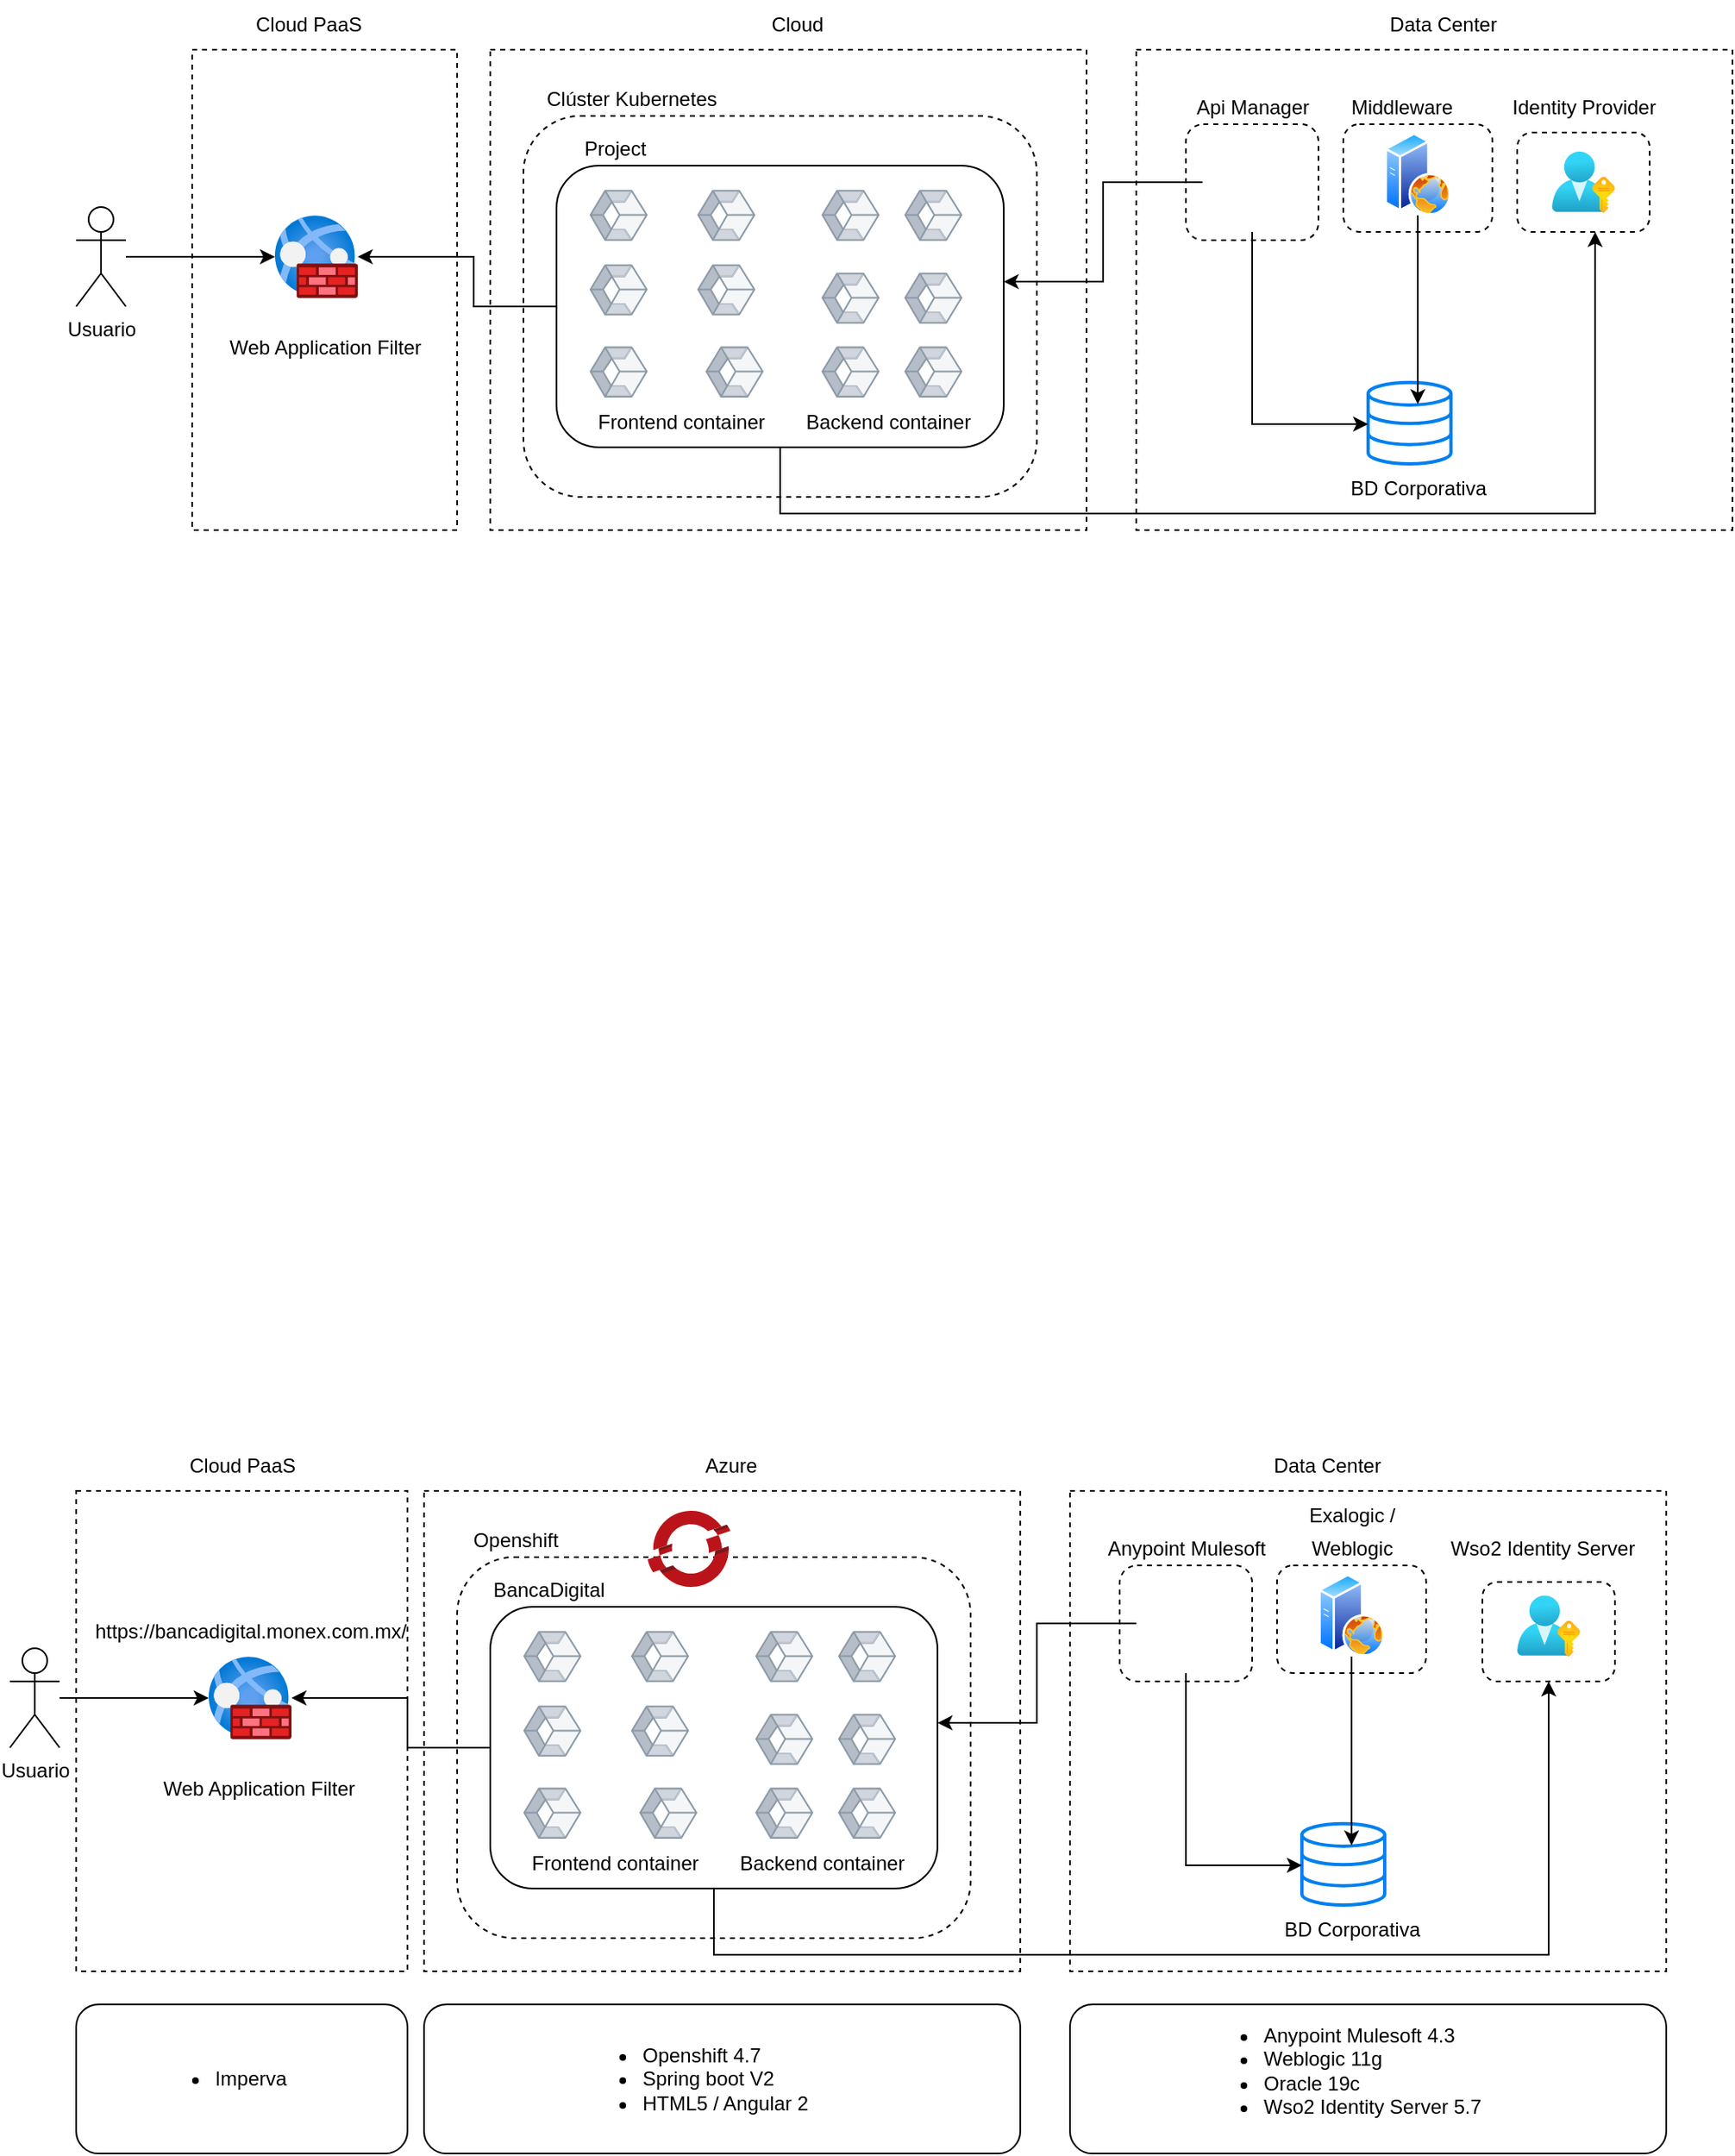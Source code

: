 <mxfile version="20.3.6" type="github">
  <diagram id="5sx0JKpwkeIpEaDB6d_M" name="Página-1">
    <mxGraphModel dx="782" dy="738" grid="1" gridSize="10" guides="1" tooltips="1" connect="1" arrows="1" fold="1" page="1" pageScale="1" pageWidth="1100" pageHeight="850" math="0" shadow="0">
      <root>
        <mxCell id="0" />
        <mxCell id="1" parent="0" />
        <mxCell id="AOJwUy35XkBBClN1Ieuf-7" value="" style="rounded=0;whiteSpace=wrap;html=1;dashed=1;" vertex="1" parent="1">
          <mxGeometry x="120" y="230" width="160" height="290" as="geometry" />
        </mxCell>
        <mxCell id="AOJwUy35XkBBClN1Ieuf-3" value="" style="aspect=fixed;html=1;points=[];align=center;image;fontSize=12;image=img/lib/azure2/networking/Web_Application_Firewall_Policies_WAF.svg;" vertex="1" parent="1">
          <mxGeometry x="170" y="330" width="50" height="50" as="geometry" />
        </mxCell>
        <mxCell id="AOJwUy35XkBBClN1Ieuf-5" style="edgeStyle=orthogonalEdgeStyle;rounded=0;orthogonalLoop=1;jettySize=auto;html=1;" edge="1" parent="1" source="AOJwUy35XkBBClN1Ieuf-4" target="AOJwUy35XkBBClN1Ieuf-3">
          <mxGeometry relative="1" as="geometry" />
        </mxCell>
        <mxCell id="AOJwUy35XkBBClN1Ieuf-4" value="Usuario" style="shape=umlActor;verticalLabelPosition=bottom;verticalAlign=top;html=1;outlineConnect=0;" vertex="1" parent="1">
          <mxGeometry x="50" y="325" width="30" height="60" as="geometry" />
        </mxCell>
        <mxCell id="AOJwUy35XkBBClN1Ieuf-6" value="Web Application Filter" style="text;html=1;align=center;verticalAlign=middle;resizable=0;points=[];autosize=1;strokeColor=none;fillColor=none;" vertex="1" parent="1">
          <mxGeometry x="130" y="395" width="140" height="30" as="geometry" />
        </mxCell>
        <mxCell id="AOJwUy35XkBBClN1Ieuf-9" value="" style="rounded=0;whiteSpace=wrap;html=1;dashed=1;" vertex="1" parent="1">
          <mxGeometry x="300" y="230" width="360" height="290" as="geometry" />
        </mxCell>
        <mxCell id="AOJwUy35XkBBClN1Ieuf-10" value="Cloud" style="text;html=1;align=center;verticalAlign=middle;resizable=0;points=[];autosize=1;strokeColor=none;fillColor=none;" vertex="1" parent="1">
          <mxGeometry x="460" y="200" width="50" height="30" as="geometry" />
        </mxCell>
        <mxCell id="AOJwUy35XkBBClN1Ieuf-11" value="" style="rounded=1;whiteSpace=wrap;html=1;dashed=1;" vertex="1" parent="1">
          <mxGeometry x="320" y="270" width="310" height="230" as="geometry" />
        </mxCell>
        <mxCell id="AOJwUy35XkBBClN1Ieuf-12" value="" style="rounded=0;whiteSpace=wrap;html=1;dashed=1;" vertex="1" parent="1">
          <mxGeometry x="690" y="230" width="360" height="290" as="geometry" />
        </mxCell>
        <mxCell id="AOJwUy35XkBBClN1Ieuf-13" value="Cloud PaaS" style="text;html=1;align=center;verticalAlign=middle;resizable=0;points=[];autosize=1;strokeColor=none;fillColor=none;" vertex="1" parent="1">
          <mxGeometry x="145" y="200" width="90" height="30" as="geometry" />
        </mxCell>
        <mxCell id="AOJwUy35XkBBClN1Ieuf-14" value="Data Center" style="text;html=1;align=center;verticalAlign=middle;resizable=0;points=[];autosize=1;strokeColor=none;fillColor=none;" vertex="1" parent="1">
          <mxGeometry x="830" y="200" width="90" height="30" as="geometry" />
        </mxCell>
        <mxCell id="AOJwUy35XkBBClN1Ieuf-15" value="" style="html=1;verticalLabelPosition=bottom;align=center;labelBackgroundColor=#ffffff;verticalAlign=top;strokeWidth=2;strokeColor=#0080F0;shadow=0;dashed=0;shape=mxgraph.ios7.icons.data;" vertex="1" parent="1">
          <mxGeometry x="830" y="430.9" width="50" height="49.1" as="geometry" />
        </mxCell>
        <mxCell id="AOJwUy35XkBBClN1Ieuf-16" value="BD Corporativa" style="text;html=1;align=center;verticalAlign=middle;resizable=0;points=[];autosize=1;strokeColor=none;fillColor=none;" vertex="1" parent="1">
          <mxGeometry x="805" y="480" width="110" height="30" as="geometry" />
        </mxCell>
        <mxCell id="AOJwUy35XkBBClN1Ieuf-19" value="" style="rounded=1;whiteSpace=wrap;html=1;dashed=1;" vertex="1" parent="1">
          <mxGeometry x="920" y="280" width="80" height="60" as="geometry" />
        </mxCell>
        <mxCell id="AOJwUy35XkBBClN1Ieuf-18" value="" style="aspect=fixed;html=1;points=[];align=center;image;fontSize=12;image=img/lib/azure2/azure_stack/User_Subscriptions.svg;dashed=1;" vertex="1" parent="1">
          <mxGeometry x="941" y="291.56" width="38" height="36.88" as="geometry" />
        </mxCell>
        <mxCell id="AOJwUy35XkBBClN1Ieuf-20" value="Identity Provider" style="text;html=1;align=center;verticalAlign=middle;resizable=0;points=[];autosize=1;strokeColor=none;fillColor=none;" vertex="1" parent="1">
          <mxGeometry x="905" y="250" width="110" height="30" as="geometry" />
        </mxCell>
        <mxCell id="AOJwUy35XkBBClN1Ieuf-21" value="" style="rounded=1;whiteSpace=wrap;html=1;dashed=1;" vertex="1" parent="1">
          <mxGeometry x="720" y="275" width="80" height="70" as="geometry" />
        </mxCell>
        <mxCell id="AOJwUy35XkBBClN1Ieuf-22" value="Api Manager" style="text;html=1;align=center;verticalAlign=middle;resizable=0;points=[];autosize=1;strokeColor=none;fillColor=none;" vertex="1" parent="1">
          <mxGeometry x="715" y="250" width="90" height="30" as="geometry" />
        </mxCell>
        <mxCell id="AOJwUy35XkBBClN1Ieuf-46" style="edgeStyle=orthogonalEdgeStyle;rounded=0;orthogonalLoop=1;jettySize=auto;html=1;" edge="1" parent="1" source="AOJwUy35XkBBClN1Ieuf-24" target="AOJwUy35XkBBClN1Ieuf-15">
          <mxGeometry relative="1" as="geometry">
            <Array as="points">
              <mxPoint x="760" y="456" />
            </Array>
          </mxGeometry>
        </mxCell>
        <mxCell id="AOJwUy35XkBBClN1Ieuf-48" style="edgeStyle=orthogonalEdgeStyle;rounded=0;orthogonalLoop=1;jettySize=auto;html=1;entryX=1;entryY=0.412;entryDx=0;entryDy=0;entryPerimeter=0;" edge="1" parent="1" source="AOJwUy35XkBBClN1Ieuf-24" target="AOJwUy35XkBBClN1Ieuf-30">
          <mxGeometry relative="1" as="geometry" />
        </mxCell>
        <mxCell id="AOJwUy35XkBBClN1Ieuf-24" value="" style="shape=image;verticalLabelPosition=bottom;labelBackgroundColor=default;verticalAlign=top;aspect=fixed;imageAspect=0;image=https://blogs.sap.com/wp-content/uploads/2018/08/API.png;" vertex="1" parent="1">
          <mxGeometry x="730" y="280" width="60" height="60" as="geometry" />
        </mxCell>
        <mxCell id="AOJwUy35XkBBClN1Ieuf-25" value="Clúster Kubernetes" style="text;html=1;align=center;verticalAlign=middle;resizable=0;points=[];autosize=1;strokeColor=none;fillColor=none;" vertex="1" parent="1">
          <mxGeometry x="320" y="245" width="130" height="30" as="geometry" />
        </mxCell>
        <mxCell id="AOJwUy35XkBBClN1Ieuf-27" value="" style="rounded=1;whiteSpace=wrap;html=1;dashed=1;" vertex="1" parent="1">
          <mxGeometry x="815" y="275" width="90" height="65" as="geometry" />
        </mxCell>
        <mxCell id="AOJwUy35XkBBClN1Ieuf-28" value="Middleware" style="text;html=1;align=center;verticalAlign=middle;resizable=0;points=[];autosize=1;strokeColor=none;fillColor=none;" vertex="1" parent="1">
          <mxGeometry x="810" y="250" width="80" height="30" as="geometry" />
        </mxCell>
        <mxCell id="AOJwUy35XkBBClN1Ieuf-47" style="edgeStyle=orthogonalEdgeStyle;rounded=0;orthogonalLoop=1;jettySize=auto;html=1;entryX=0.6;entryY=0.267;entryDx=0;entryDy=0;entryPerimeter=0;" edge="1" parent="1" source="AOJwUy35XkBBClN1Ieuf-29" target="AOJwUy35XkBBClN1Ieuf-15">
          <mxGeometry relative="1" as="geometry" />
        </mxCell>
        <mxCell id="AOJwUy35XkBBClN1Ieuf-29" value="" style="aspect=fixed;perimeter=ellipsePerimeter;html=1;align=center;shadow=0;dashed=0;spacingTop=3;image;image=img/lib/active_directory/web_server.svg;" vertex="1" parent="1">
          <mxGeometry x="840" y="280" width="40" height="50" as="geometry" />
        </mxCell>
        <mxCell id="AOJwUy35XkBBClN1Ieuf-52" style="edgeStyle=orthogonalEdgeStyle;rounded=0;orthogonalLoop=1;jettySize=auto;html=1;entryX=0.588;entryY=1;entryDx=0;entryDy=0;entryPerimeter=0;" edge="1" parent="1" source="AOJwUy35XkBBClN1Ieuf-30" target="AOJwUy35XkBBClN1Ieuf-19">
          <mxGeometry relative="1" as="geometry">
            <Array as="points">
              <mxPoint x="475" y="510" />
              <mxPoint x="967" y="510" />
            </Array>
          </mxGeometry>
        </mxCell>
        <mxCell id="AOJwUy35XkBBClN1Ieuf-30" value="" style="rounded=1;whiteSpace=wrap;html=1;" vertex="1" parent="1">
          <mxGeometry x="340" y="300" width="270" height="170" as="geometry" />
        </mxCell>
        <mxCell id="AOJwUy35XkBBClN1Ieuf-31" value="Project" style="text;html=1;align=center;verticalAlign=middle;resizable=0;points=[];autosize=1;strokeColor=none;fillColor=none;" vertex="1" parent="1">
          <mxGeometry x="345" y="275" width="60" height="30" as="geometry" />
        </mxCell>
        <mxCell id="AOJwUy35XkBBClN1Ieuf-32" value="" style="aspect=fixed;perimeter=ellipsePerimeter;html=1;align=center;fontSize=12;verticalAlign=top;fontColor=#364149;shadow=0;dashed=0;image;image=img/lib/cumulus/container.svg;" vertex="1" parent="1">
          <mxGeometry x="360" y="314.45" width="35" height="31.12" as="geometry" />
        </mxCell>
        <mxCell id="AOJwUy35XkBBClN1Ieuf-33" value="" style="aspect=fixed;perimeter=ellipsePerimeter;html=1;align=center;fontSize=12;verticalAlign=top;fontColor=#364149;shadow=0;dashed=0;image;image=img/lib/cumulus/container.svg;" vertex="1" parent="1">
          <mxGeometry x="360" y="359.44" width="35" height="31.12" as="geometry" />
        </mxCell>
        <mxCell id="AOJwUy35XkBBClN1Ieuf-34" value="" style="aspect=fixed;perimeter=ellipsePerimeter;html=1;align=center;fontSize=12;verticalAlign=top;fontColor=#364149;shadow=0;dashed=0;image;image=img/lib/cumulus/container.svg;" vertex="1" parent="1">
          <mxGeometry x="425" y="314.45" width="35" height="31.12" as="geometry" />
        </mxCell>
        <mxCell id="AOJwUy35XkBBClN1Ieuf-35" value="" style="aspect=fixed;perimeter=ellipsePerimeter;html=1;align=center;fontSize=12;verticalAlign=top;fontColor=#364149;shadow=0;dashed=0;image;image=img/lib/cumulus/container.svg;" vertex="1" parent="1">
          <mxGeometry x="425" y="359.44" width="35" height="31.12" as="geometry" />
        </mxCell>
        <mxCell id="AOJwUy35XkBBClN1Ieuf-36" value="" style="aspect=fixed;perimeter=ellipsePerimeter;html=1;align=center;fontSize=12;verticalAlign=top;fontColor=#364149;shadow=0;dashed=0;image;image=img/lib/cumulus/container.svg;" vertex="1" parent="1">
          <mxGeometry x="360" y="409" width="35" height="31.12" as="geometry" />
        </mxCell>
        <mxCell id="AOJwUy35XkBBClN1Ieuf-37" value="" style="aspect=fixed;perimeter=ellipsePerimeter;html=1;align=center;fontSize=12;verticalAlign=top;fontColor=#364149;shadow=0;dashed=0;image;image=img/lib/cumulus/container.svg;" vertex="1" parent="1">
          <mxGeometry x="430" y="409" width="35" height="31.12" as="geometry" />
        </mxCell>
        <mxCell id="AOJwUy35XkBBClN1Ieuf-38" value="" style="aspect=fixed;perimeter=ellipsePerimeter;html=1;align=center;fontSize=12;verticalAlign=top;fontColor=#364149;shadow=0;dashed=0;image;image=img/lib/cumulus/container.svg;" vertex="1" parent="1">
          <mxGeometry x="500" y="314.45" width="35" height="31.12" as="geometry" />
        </mxCell>
        <mxCell id="AOJwUy35XkBBClN1Ieuf-39" value="" style="aspect=fixed;perimeter=ellipsePerimeter;html=1;align=center;fontSize=12;verticalAlign=top;fontColor=#364149;shadow=0;dashed=0;image;image=img/lib/cumulus/container.svg;" vertex="1" parent="1">
          <mxGeometry x="500" y="364.44" width="35" height="31.12" as="geometry" />
        </mxCell>
        <mxCell id="AOJwUy35XkBBClN1Ieuf-40" value="" style="aspect=fixed;perimeter=ellipsePerimeter;html=1;align=center;fontSize=12;verticalAlign=top;fontColor=#364149;shadow=0;dashed=0;image;image=img/lib/cumulus/container.svg;" vertex="1" parent="1">
          <mxGeometry x="500" y="409" width="35" height="31.12" as="geometry" />
        </mxCell>
        <mxCell id="AOJwUy35XkBBClN1Ieuf-41" value="" style="aspect=fixed;perimeter=ellipsePerimeter;html=1;align=center;fontSize=12;verticalAlign=top;fontColor=#364149;shadow=0;dashed=0;image;image=img/lib/cumulus/container.svg;" vertex="1" parent="1">
          <mxGeometry x="550" y="314.45" width="35" height="31.12" as="geometry" />
        </mxCell>
        <mxCell id="AOJwUy35XkBBClN1Ieuf-42" value="" style="aspect=fixed;perimeter=ellipsePerimeter;html=1;align=center;fontSize=12;verticalAlign=top;fontColor=#364149;shadow=0;dashed=0;image;image=img/lib/cumulus/container.svg;" vertex="1" parent="1">
          <mxGeometry x="550" y="364.44" width="35" height="31.12" as="geometry" />
        </mxCell>
        <mxCell id="AOJwUy35XkBBClN1Ieuf-43" value="" style="aspect=fixed;perimeter=ellipsePerimeter;html=1;align=center;fontSize=12;verticalAlign=top;fontColor=#364149;shadow=0;dashed=0;image;image=img/lib/cumulus/container.svg;" vertex="1" parent="1">
          <mxGeometry x="550" y="409" width="35" height="31.12" as="geometry" />
        </mxCell>
        <mxCell id="AOJwUy35XkBBClN1Ieuf-44" value="Frontend container" style="text;html=1;align=center;verticalAlign=middle;resizable=0;points=[];autosize=1;strokeColor=none;fillColor=none;" vertex="1" parent="1">
          <mxGeometry x="355" y="440.12" width="120" height="30" as="geometry" />
        </mxCell>
        <mxCell id="AOJwUy35XkBBClN1Ieuf-45" value="Backend container" style="text;html=1;align=center;verticalAlign=middle;resizable=0;points=[];autosize=1;strokeColor=none;fillColor=none;" vertex="1" parent="1">
          <mxGeometry x="480" y="440.45" width="120" height="30" as="geometry" />
        </mxCell>
        <mxCell id="AOJwUy35XkBBClN1Ieuf-50" style="edgeStyle=orthogonalEdgeStyle;rounded=0;orthogonalLoop=1;jettySize=auto;html=1;exitX=0;exitY=0.5;exitDx=0;exitDy=0;" edge="1" parent="1" source="AOJwUy35XkBBClN1Ieuf-30" target="AOJwUy35XkBBClN1Ieuf-3">
          <mxGeometry relative="1" as="geometry">
            <Array as="points">
              <mxPoint x="290" y="385" />
              <mxPoint x="290" y="355" />
            </Array>
          </mxGeometry>
        </mxCell>
        <mxCell id="AOJwUy35XkBBClN1Ieuf-53" value="" style="rounded=0;whiteSpace=wrap;html=1;dashed=1;" vertex="1" parent="1">
          <mxGeometry x="50" y="1100" width="200" height="290" as="geometry" />
        </mxCell>
        <mxCell id="AOJwUy35XkBBClN1Ieuf-54" value="" style="aspect=fixed;html=1;points=[];align=center;image;fontSize=12;image=img/lib/azure2/networking/Web_Application_Firewall_Policies_WAF.svg;" vertex="1" parent="1">
          <mxGeometry x="130" y="1200" width="50" height="50" as="geometry" />
        </mxCell>
        <mxCell id="AOJwUy35XkBBClN1Ieuf-55" style="edgeStyle=orthogonalEdgeStyle;rounded=0;orthogonalLoop=1;jettySize=auto;html=1;" edge="1" parent="1" source="AOJwUy35XkBBClN1Ieuf-56" target="AOJwUy35XkBBClN1Ieuf-54">
          <mxGeometry relative="1" as="geometry" />
        </mxCell>
        <mxCell id="AOJwUy35XkBBClN1Ieuf-56" value="Usuario" style="shape=umlActor;verticalLabelPosition=bottom;verticalAlign=top;html=1;outlineConnect=0;" vertex="1" parent="1">
          <mxGeometry x="10" y="1195" width="30" height="60" as="geometry" />
        </mxCell>
        <mxCell id="AOJwUy35XkBBClN1Ieuf-57" value="Web Application Filter" style="text;html=1;align=center;verticalAlign=middle;resizable=0;points=[];autosize=1;strokeColor=none;fillColor=none;" vertex="1" parent="1">
          <mxGeometry x="90" y="1265" width="140" height="30" as="geometry" />
        </mxCell>
        <mxCell id="AOJwUy35XkBBClN1Ieuf-58" value="" style="rounded=0;whiteSpace=wrap;html=1;dashed=1;" vertex="1" parent="1">
          <mxGeometry x="260" y="1100" width="360" height="290" as="geometry" />
        </mxCell>
        <mxCell id="AOJwUy35XkBBClN1Ieuf-59" value="Azure" style="text;html=1;align=center;verticalAlign=middle;resizable=0;points=[];autosize=1;strokeColor=none;fillColor=none;" vertex="1" parent="1">
          <mxGeometry x="420" y="1070" width="50" height="30" as="geometry" />
        </mxCell>
        <mxCell id="AOJwUy35XkBBClN1Ieuf-60" value="" style="rounded=1;whiteSpace=wrap;html=1;dashed=1;" vertex="1" parent="1">
          <mxGeometry x="280" y="1140" width="310" height="230" as="geometry" />
        </mxCell>
        <mxCell id="AOJwUy35XkBBClN1Ieuf-61" value="" style="rounded=0;whiteSpace=wrap;html=1;dashed=1;" vertex="1" parent="1">
          <mxGeometry x="650" y="1100" width="360" height="290" as="geometry" />
        </mxCell>
        <mxCell id="AOJwUy35XkBBClN1Ieuf-62" value="Cloud PaaS" style="text;html=1;align=center;verticalAlign=middle;resizable=0;points=[];autosize=1;strokeColor=none;fillColor=none;" vertex="1" parent="1">
          <mxGeometry x="105" y="1070" width="90" height="30" as="geometry" />
        </mxCell>
        <mxCell id="AOJwUy35XkBBClN1Ieuf-63" value="Data Center" style="text;html=1;align=center;verticalAlign=middle;resizable=0;points=[];autosize=1;strokeColor=none;fillColor=none;" vertex="1" parent="1">
          <mxGeometry x="760" y="1070" width="90" height="30" as="geometry" />
        </mxCell>
        <mxCell id="AOJwUy35XkBBClN1Ieuf-64" value="" style="html=1;verticalLabelPosition=bottom;align=center;labelBackgroundColor=#ffffff;verticalAlign=top;strokeWidth=2;strokeColor=#0080F0;shadow=0;dashed=0;shape=mxgraph.ios7.icons.data;" vertex="1" parent="1">
          <mxGeometry x="790" y="1300.9" width="50" height="49.1" as="geometry" />
        </mxCell>
        <mxCell id="AOJwUy35XkBBClN1Ieuf-65" value="BD Corporativa" style="text;html=1;align=center;verticalAlign=middle;resizable=0;points=[];autosize=1;strokeColor=none;fillColor=none;" vertex="1" parent="1">
          <mxGeometry x="765" y="1350" width="110" height="30" as="geometry" />
        </mxCell>
        <mxCell id="AOJwUy35XkBBClN1Ieuf-66" value="" style="rounded=1;whiteSpace=wrap;html=1;dashed=1;" vertex="1" parent="1">
          <mxGeometry x="899" y="1155" width="80" height="60" as="geometry" />
        </mxCell>
        <mxCell id="AOJwUy35XkBBClN1Ieuf-67" value="" style="aspect=fixed;html=1;points=[];align=center;image;fontSize=12;image=img/lib/azure2/azure_stack/User_Subscriptions.svg;dashed=1;" vertex="1" parent="1">
          <mxGeometry x="920" y="1163.12" width="38" height="36.88" as="geometry" />
        </mxCell>
        <mxCell id="AOJwUy35XkBBClN1Ieuf-68" value="Wso2 Identity Server" style="text;html=1;align=center;verticalAlign=middle;resizable=0;points=[];autosize=1;strokeColor=none;fillColor=none;" vertex="1" parent="1">
          <mxGeometry x="870" y="1120" width="130" height="30" as="geometry" />
        </mxCell>
        <mxCell id="AOJwUy35XkBBClN1Ieuf-69" value="" style="rounded=1;whiteSpace=wrap;html=1;dashed=1;" vertex="1" parent="1">
          <mxGeometry x="680" y="1145" width="80" height="70" as="geometry" />
        </mxCell>
        <mxCell id="AOJwUy35XkBBClN1Ieuf-70" value="Anypoint Mulesoft" style="text;html=1;align=center;verticalAlign=middle;resizable=0;points=[];autosize=1;strokeColor=none;fillColor=none;" vertex="1" parent="1">
          <mxGeometry x="660" y="1120" width="120" height="30" as="geometry" />
        </mxCell>
        <mxCell id="AOJwUy35XkBBClN1Ieuf-71" style="edgeStyle=orthogonalEdgeStyle;rounded=0;orthogonalLoop=1;jettySize=auto;html=1;" edge="1" parent="1" source="AOJwUy35XkBBClN1Ieuf-73" target="AOJwUy35XkBBClN1Ieuf-64">
          <mxGeometry relative="1" as="geometry">
            <Array as="points">
              <mxPoint x="720" y="1326" />
            </Array>
          </mxGeometry>
        </mxCell>
        <mxCell id="AOJwUy35XkBBClN1Ieuf-72" style="edgeStyle=orthogonalEdgeStyle;rounded=0;orthogonalLoop=1;jettySize=auto;html=1;entryX=1;entryY=0.412;entryDx=0;entryDy=0;entryPerimeter=0;" edge="1" parent="1" source="AOJwUy35XkBBClN1Ieuf-73" target="AOJwUy35XkBBClN1Ieuf-80">
          <mxGeometry relative="1" as="geometry" />
        </mxCell>
        <mxCell id="AOJwUy35XkBBClN1Ieuf-73" value="" style="shape=image;verticalLabelPosition=bottom;labelBackgroundColor=default;verticalAlign=top;aspect=fixed;imageAspect=0;image=https://blogs.sap.com/wp-content/uploads/2018/08/API.png;" vertex="1" parent="1">
          <mxGeometry x="690" y="1150" width="60" height="60" as="geometry" />
        </mxCell>
        <mxCell id="AOJwUy35XkBBClN1Ieuf-74" value="Openshift" style="text;html=1;align=center;verticalAlign=middle;resizable=0;points=[];autosize=1;strokeColor=none;fillColor=none;" vertex="1" parent="1">
          <mxGeometry x="280" y="1115" width="70" height="30" as="geometry" />
        </mxCell>
        <mxCell id="AOJwUy35XkBBClN1Ieuf-75" value="" style="rounded=1;whiteSpace=wrap;html=1;dashed=1;" vertex="1" parent="1">
          <mxGeometry x="775" y="1145" width="90" height="65" as="geometry" />
        </mxCell>
        <mxCell id="AOJwUy35XkBBClN1Ieuf-76" value="Exalogic /" style="text;html=1;align=center;verticalAlign=middle;resizable=0;points=[];autosize=1;strokeColor=none;fillColor=none;" vertex="1" parent="1">
          <mxGeometry x="780" y="1100" width="80" height="30" as="geometry" />
        </mxCell>
        <mxCell id="AOJwUy35XkBBClN1Ieuf-77" style="edgeStyle=orthogonalEdgeStyle;rounded=0;orthogonalLoop=1;jettySize=auto;html=1;entryX=0.6;entryY=0.267;entryDx=0;entryDy=0;entryPerimeter=0;" edge="1" parent="1" source="AOJwUy35XkBBClN1Ieuf-78" target="AOJwUy35XkBBClN1Ieuf-64">
          <mxGeometry relative="1" as="geometry" />
        </mxCell>
        <mxCell id="AOJwUy35XkBBClN1Ieuf-78" value="" style="aspect=fixed;perimeter=ellipsePerimeter;html=1;align=center;shadow=0;dashed=0;spacingTop=3;image;image=img/lib/active_directory/web_server.svg;" vertex="1" parent="1">
          <mxGeometry x="800" y="1150" width="40" height="50" as="geometry" />
        </mxCell>
        <mxCell id="AOJwUy35XkBBClN1Ieuf-99" style="edgeStyle=orthogonalEdgeStyle;rounded=0;orthogonalLoop=1;jettySize=auto;html=1;entryX=0.5;entryY=1;entryDx=0;entryDy=0;" edge="1" parent="1" source="AOJwUy35XkBBClN1Ieuf-80" target="AOJwUy35XkBBClN1Ieuf-66">
          <mxGeometry relative="1" as="geometry">
            <Array as="points">
              <mxPoint x="435" y="1380" />
              <mxPoint x="939" y="1380" />
            </Array>
          </mxGeometry>
        </mxCell>
        <mxCell id="AOJwUy35XkBBClN1Ieuf-80" value="" style="rounded=1;whiteSpace=wrap;html=1;" vertex="1" parent="1">
          <mxGeometry x="300" y="1170" width="270" height="170" as="geometry" />
        </mxCell>
        <mxCell id="AOJwUy35XkBBClN1Ieuf-81" value="BancaDigital" style="text;html=1;align=center;verticalAlign=middle;resizable=0;points=[];autosize=1;strokeColor=none;fillColor=none;" vertex="1" parent="1">
          <mxGeometry x="290" y="1145" width="90" height="30" as="geometry" />
        </mxCell>
        <mxCell id="AOJwUy35XkBBClN1Ieuf-82" value="" style="aspect=fixed;perimeter=ellipsePerimeter;html=1;align=center;fontSize=12;verticalAlign=top;fontColor=#364149;shadow=0;dashed=0;image;image=img/lib/cumulus/container.svg;" vertex="1" parent="1">
          <mxGeometry x="320" y="1184.45" width="35" height="31.12" as="geometry" />
        </mxCell>
        <mxCell id="AOJwUy35XkBBClN1Ieuf-83" value="" style="aspect=fixed;perimeter=ellipsePerimeter;html=1;align=center;fontSize=12;verticalAlign=top;fontColor=#364149;shadow=0;dashed=0;image;image=img/lib/cumulus/container.svg;" vertex="1" parent="1">
          <mxGeometry x="320" y="1229.44" width="35" height="31.12" as="geometry" />
        </mxCell>
        <mxCell id="AOJwUy35XkBBClN1Ieuf-84" value="" style="aspect=fixed;perimeter=ellipsePerimeter;html=1;align=center;fontSize=12;verticalAlign=top;fontColor=#364149;shadow=0;dashed=0;image;image=img/lib/cumulus/container.svg;" vertex="1" parent="1">
          <mxGeometry x="385" y="1184.45" width="35" height="31.12" as="geometry" />
        </mxCell>
        <mxCell id="AOJwUy35XkBBClN1Ieuf-85" value="" style="aspect=fixed;perimeter=ellipsePerimeter;html=1;align=center;fontSize=12;verticalAlign=top;fontColor=#364149;shadow=0;dashed=0;image;image=img/lib/cumulus/container.svg;" vertex="1" parent="1">
          <mxGeometry x="385" y="1229.44" width="35" height="31.12" as="geometry" />
        </mxCell>
        <mxCell id="AOJwUy35XkBBClN1Ieuf-86" value="" style="aspect=fixed;perimeter=ellipsePerimeter;html=1;align=center;fontSize=12;verticalAlign=top;fontColor=#364149;shadow=0;dashed=0;image;image=img/lib/cumulus/container.svg;" vertex="1" parent="1">
          <mxGeometry x="320" y="1279" width="35" height="31.12" as="geometry" />
        </mxCell>
        <mxCell id="AOJwUy35XkBBClN1Ieuf-87" value="" style="aspect=fixed;perimeter=ellipsePerimeter;html=1;align=center;fontSize=12;verticalAlign=top;fontColor=#364149;shadow=0;dashed=0;image;image=img/lib/cumulus/container.svg;" vertex="1" parent="1">
          <mxGeometry x="390" y="1279" width="35" height="31.12" as="geometry" />
        </mxCell>
        <mxCell id="AOJwUy35XkBBClN1Ieuf-88" value="" style="aspect=fixed;perimeter=ellipsePerimeter;html=1;align=center;fontSize=12;verticalAlign=top;fontColor=#364149;shadow=0;dashed=0;image;image=img/lib/cumulus/container.svg;" vertex="1" parent="1">
          <mxGeometry x="460" y="1184.45" width="35" height="31.12" as="geometry" />
        </mxCell>
        <mxCell id="AOJwUy35XkBBClN1Ieuf-89" value="" style="aspect=fixed;perimeter=ellipsePerimeter;html=1;align=center;fontSize=12;verticalAlign=top;fontColor=#364149;shadow=0;dashed=0;image;image=img/lib/cumulus/container.svg;" vertex="1" parent="1">
          <mxGeometry x="460" y="1234.44" width="35" height="31.12" as="geometry" />
        </mxCell>
        <mxCell id="AOJwUy35XkBBClN1Ieuf-90" value="" style="aspect=fixed;perimeter=ellipsePerimeter;html=1;align=center;fontSize=12;verticalAlign=top;fontColor=#364149;shadow=0;dashed=0;image;image=img/lib/cumulus/container.svg;" vertex="1" parent="1">
          <mxGeometry x="460" y="1279" width="35" height="31.12" as="geometry" />
        </mxCell>
        <mxCell id="AOJwUy35XkBBClN1Ieuf-91" value="" style="aspect=fixed;perimeter=ellipsePerimeter;html=1;align=center;fontSize=12;verticalAlign=top;fontColor=#364149;shadow=0;dashed=0;image;image=img/lib/cumulus/container.svg;" vertex="1" parent="1">
          <mxGeometry x="510" y="1184.45" width="35" height="31.12" as="geometry" />
        </mxCell>
        <mxCell id="AOJwUy35XkBBClN1Ieuf-92" value="" style="aspect=fixed;perimeter=ellipsePerimeter;html=1;align=center;fontSize=12;verticalAlign=top;fontColor=#364149;shadow=0;dashed=0;image;image=img/lib/cumulus/container.svg;" vertex="1" parent="1">
          <mxGeometry x="510" y="1234.44" width="35" height="31.12" as="geometry" />
        </mxCell>
        <mxCell id="AOJwUy35XkBBClN1Ieuf-93" value="" style="aspect=fixed;perimeter=ellipsePerimeter;html=1;align=center;fontSize=12;verticalAlign=top;fontColor=#364149;shadow=0;dashed=0;image;image=img/lib/cumulus/container.svg;" vertex="1" parent="1">
          <mxGeometry x="510" y="1279" width="35" height="31.12" as="geometry" />
        </mxCell>
        <mxCell id="AOJwUy35XkBBClN1Ieuf-94" value="Frontend container" style="text;html=1;align=center;verticalAlign=middle;resizable=0;points=[];autosize=1;strokeColor=none;fillColor=none;" vertex="1" parent="1">
          <mxGeometry x="315" y="1310.12" width="120" height="30" as="geometry" />
        </mxCell>
        <mxCell id="AOJwUy35XkBBClN1Ieuf-95" value="Backend container" style="text;html=1;align=center;verticalAlign=middle;resizable=0;points=[];autosize=1;strokeColor=none;fillColor=none;" vertex="1" parent="1">
          <mxGeometry x="440" y="1310.45" width="120" height="30" as="geometry" />
        </mxCell>
        <mxCell id="AOJwUy35XkBBClN1Ieuf-96" style="edgeStyle=orthogonalEdgeStyle;rounded=0;orthogonalLoop=1;jettySize=auto;html=1;exitX=0;exitY=0.5;exitDx=0;exitDy=0;" edge="1" parent="1" source="AOJwUy35XkBBClN1Ieuf-80" target="AOJwUy35XkBBClN1Ieuf-54">
          <mxGeometry relative="1" as="geometry">
            <Array as="points">
              <mxPoint x="250" y="1255" />
              <mxPoint x="250" y="1225" />
            </Array>
          </mxGeometry>
        </mxCell>
        <mxCell id="AOJwUy35XkBBClN1Ieuf-97" value="https://bancadigital.monex.com.mx/" style="text;html=1;align=center;verticalAlign=middle;resizable=0;points=[];autosize=1;strokeColor=none;fillColor=none;" vertex="1" parent="1">
          <mxGeometry x="50" y="1170" width="210" height="30" as="geometry" />
        </mxCell>
        <mxCell id="AOJwUy35XkBBClN1Ieuf-98" value="" style="sketch=0;aspect=fixed;html=1;points=[];align=center;image;fontSize=12;image=img/lib/mscae/OpenShift.svg;rounded=1;" vertex="1" parent="1">
          <mxGeometry x="395" y="1112" width="50" height="46" as="geometry" />
        </mxCell>
        <mxCell id="AOJwUy35XkBBClN1Ieuf-100" value="Weblogic" style="text;html=1;align=center;verticalAlign=middle;resizable=0;points=[];autosize=1;strokeColor=none;fillColor=none;" vertex="1" parent="1">
          <mxGeometry x="785" y="1120" width="70" height="30" as="geometry" />
        </mxCell>
        <mxCell id="AOJwUy35XkBBClN1Ieuf-104" value="" style="rounded=1;whiteSpace=wrap;html=1;" vertex="1" parent="1">
          <mxGeometry x="50" y="1410" width="200" height="90" as="geometry" />
        </mxCell>
        <mxCell id="AOJwUy35XkBBClN1Ieuf-105" value="&lt;div&gt;&lt;br&gt;&lt;/div&gt;" style="text;html=1;align=center;verticalAlign=middle;resizable=0;points=[];autosize=1;strokeColor=none;fillColor=none;" vertex="1" parent="1">
          <mxGeometry x="140" y="1425" width="20" height="30" as="geometry" />
        </mxCell>
        <mxCell id="AOJwUy35XkBBClN1Ieuf-106" value="" style="rounded=1;whiteSpace=wrap;html=1;align=center;" vertex="1" parent="1">
          <mxGeometry x="260" y="1410" width="360" height="90" as="geometry" />
        </mxCell>
        <mxCell id="AOJwUy35XkBBClN1Ieuf-107" value="" style="rounded=1;whiteSpace=wrap;html=1;" vertex="1" parent="1">
          <mxGeometry x="650" y="1410" width="360" height="90" as="geometry" />
        </mxCell>
        <mxCell id="AOJwUy35XkBBClN1Ieuf-108" value="&lt;ul style=&quot;&quot;&gt;&lt;li&gt;Openshift 4.7&lt;/li&gt;&lt;li&gt;Spring boot V2&amp;nbsp;&lt;/li&gt;&lt;li&gt;HTML5 / Angular 2&lt;/li&gt;&lt;/ul&gt;" style="text;html=1;align=left;verticalAlign=middle;resizable=0;points=[];autosize=1;strokeColor=none;fillColor=none;" vertex="1" parent="1">
          <mxGeometry x="350" y="1415" width="160" height="80" as="geometry" />
        </mxCell>
        <mxCell id="AOJwUy35XkBBClN1Ieuf-110" value="&lt;ul&gt;&lt;li&gt;Imperva&lt;/li&gt;&lt;/ul&gt;" style="text;html=1;align=center;verticalAlign=middle;resizable=0;points=[];autosize=1;strokeColor=none;fillColor=none;" vertex="1" parent="1">
          <mxGeometry x="80" y="1430" width="110" height="50" as="geometry" />
        </mxCell>
        <mxCell id="AOJwUy35XkBBClN1Ieuf-111" value="&lt;ul&gt;&lt;li&gt;Anypoint Mulesoft 4.3&lt;/li&gt;&lt;li style=&quot;&quot;&gt;Weblogic 11g&lt;/li&gt;&lt;li style=&quot;&quot;&gt;Oracle 19c&lt;/li&gt;&lt;li style=&quot;&quot;&gt;Wso2 Identity Server 5.7&lt;/li&gt;&lt;/ul&gt;" style="text;html=1;align=left;verticalAlign=middle;resizable=0;points=[];autosize=1;strokeColor=none;fillColor=none;" vertex="1" parent="1">
          <mxGeometry x="725" y="1400" width="190" height="100" as="geometry" />
        </mxCell>
      </root>
    </mxGraphModel>
  </diagram>
</mxfile>
